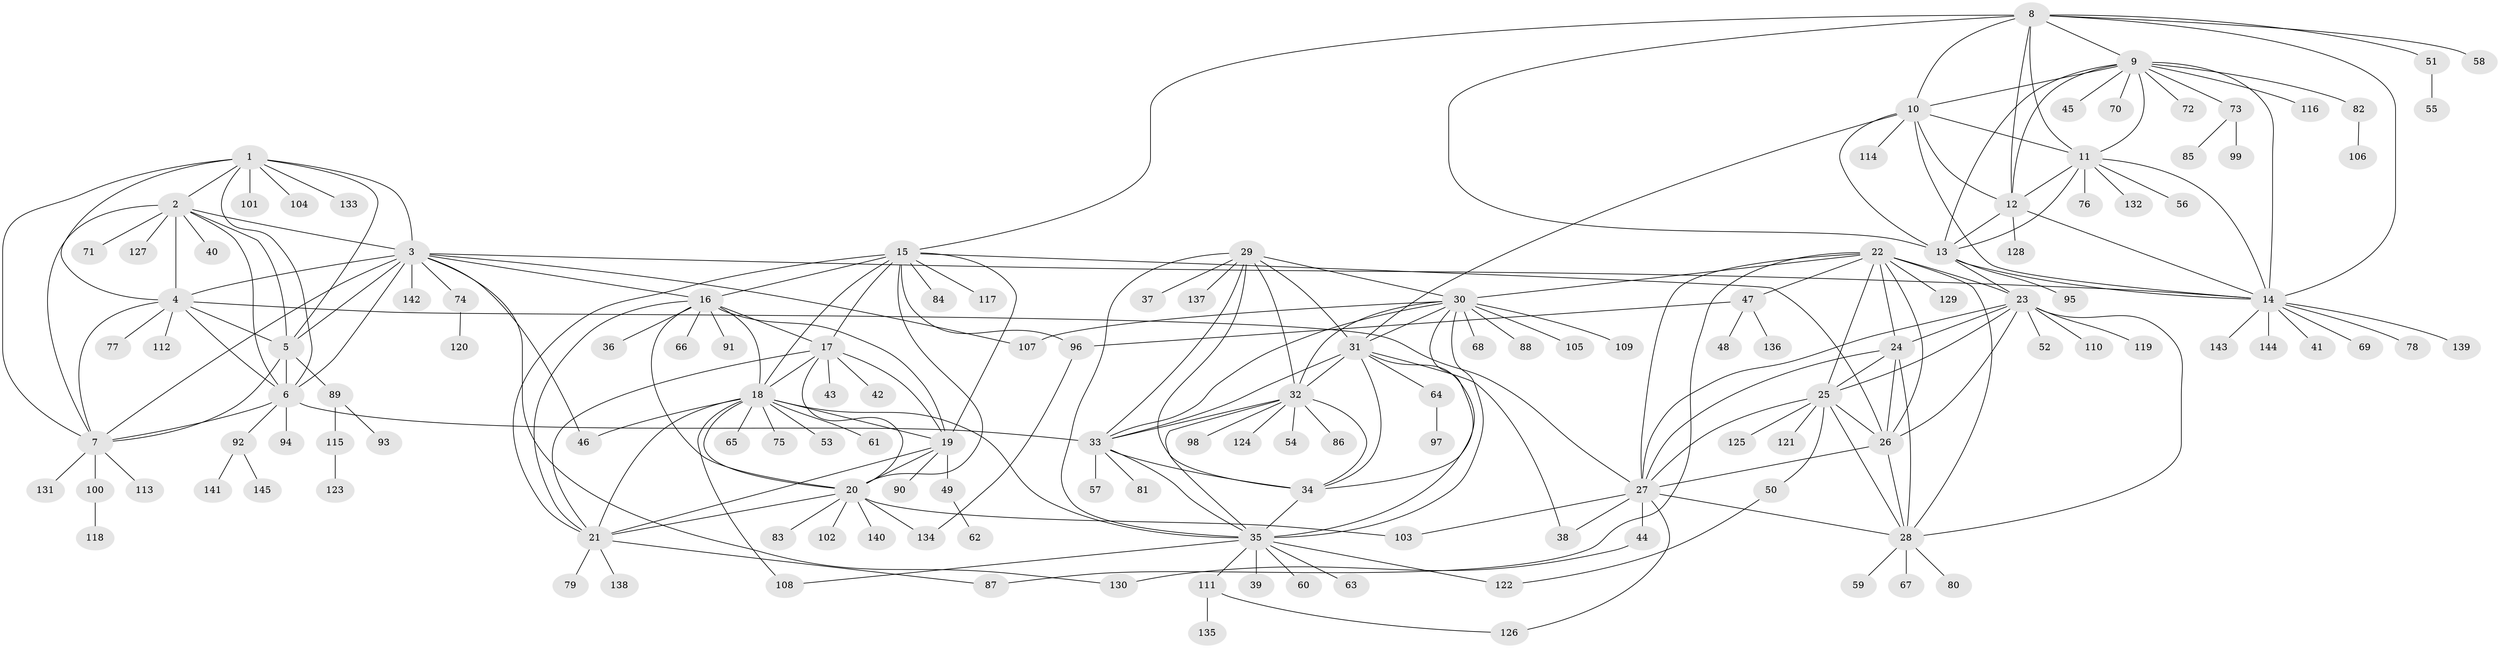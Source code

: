 // Generated by graph-tools (version 1.1) at 2025/37/03/09/25 02:37:41]
// undirected, 145 vertices, 236 edges
graph export_dot {
graph [start="1"]
  node [color=gray90,style=filled];
  1;
  2;
  3;
  4;
  5;
  6;
  7;
  8;
  9;
  10;
  11;
  12;
  13;
  14;
  15;
  16;
  17;
  18;
  19;
  20;
  21;
  22;
  23;
  24;
  25;
  26;
  27;
  28;
  29;
  30;
  31;
  32;
  33;
  34;
  35;
  36;
  37;
  38;
  39;
  40;
  41;
  42;
  43;
  44;
  45;
  46;
  47;
  48;
  49;
  50;
  51;
  52;
  53;
  54;
  55;
  56;
  57;
  58;
  59;
  60;
  61;
  62;
  63;
  64;
  65;
  66;
  67;
  68;
  69;
  70;
  71;
  72;
  73;
  74;
  75;
  76;
  77;
  78;
  79;
  80;
  81;
  82;
  83;
  84;
  85;
  86;
  87;
  88;
  89;
  90;
  91;
  92;
  93;
  94;
  95;
  96;
  97;
  98;
  99;
  100;
  101;
  102;
  103;
  104;
  105;
  106;
  107;
  108;
  109;
  110;
  111;
  112;
  113;
  114;
  115;
  116;
  117;
  118;
  119;
  120;
  121;
  122;
  123;
  124;
  125;
  126;
  127;
  128;
  129;
  130;
  131;
  132;
  133;
  134;
  135;
  136;
  137;
  138;
  139;
  140;
  141;
  142;
  143;
  144;
  145;
  1 -- 2;
  1 -- 3;
  1 -- 4;
  1 -- 5;
  1 -- 6;
  1 -- 7;
  1 -- 101;
  1 -- 104;
  1 -- 133;
  2 -- 3;
  2 -- 4;
  2 -- 5;
  2 -- 6;
  2 -- 7;
  2 -- 40;
  2 -- 71;
  2 -- 127;
  3 -- 4;
  3 -- 5;
  3 -- 6;
  3 -- 7;
  3 -- 14;
  3 -- 16;
  3 -- 46;
  3 -- 74;
  3 -- 107;
  3 -- 130;
  3 -- 142;
  4 -- 5;
  4 -- 6;
  4 -- 7;
  4 -- 27;
  4 -- 77;
  4 -- 112;
  5 -- 6;
  5 -- 7;
  5 -- 89;
  6 -- 7;
  6 -- 33;
  6 -- 92;
  6 -- 94;
  7 -- 100;
  7 -- 113;
  7 -- 131;
  8 -- 9;
  8 -- 10;
  8 -- 11;
  8 -- 12;
  8 -- 13;
  8 -- 14;
  8 -- 15;
  8 -- 51;
  8 -- 58;
  9 -- 10;
  9 -- 11;
  9 -- 12;
  9 -- 13;
  9 -- 14;
  9 -- 45;
  9 -- 70;
  9 -- 72;
  9 -- 73;
  9 -- 82;
  9 -- 116;
  10 -- 11;
  10 -- 12;
  10 -- 13;
  10 -- 14;
  10 -- 31;
  10 -- 114;
  11 -- 12;
  11 -- 13;
  11 -- 14;
  11 -- 56;
  11 -- 76;
  11 -- 132;
  12 -- 13;
  12 -- 14;
  12 -- 128;
  13 -- 14;
  13 -- 23;
  13 -- 95;
  14 -- 41;
  14 -- 69;
  14 -- 78;
  14 -- 139;
  14 -- 143;
  14 -- 144;
  15 -- 16;
  15 -- 17;
  15 -- 18;
  15 -- 19;
  15 -- 20;
  15 -- 21;
  15 -- 26;
  15 -- 84;
  15 -- 96;
  15 -- 117;
  16 -- 17;
  16 -- 18;
  16 -- 19;
  16 -- 20;
  16 -- 21;
  16 -- 36;
  16 -- 66;
  16 -- 91;
  17 -- 18;
  17 -- 19;
  17 -- 20;
  17 -- 21;
  17 -- 42;
  17 -- 43;
  18 -- 19;
  18 -- 20;
  18 -- 21;
  18 -- 35;
  18 -- 46;
  18 -- 53;
  18 -- 61;
  18 -- 65;
  18 -- 75;
  18 -- 108;
  19 -- 20;
  19 -- 21;
  19 -- 49;
  19 -- 90;
  20 -- 21;
  20 -- 83;
  20 -- 102;
  20 -- 103;
  20 -- 134;
  20 -- 140;
  21 -- 79;
  21 -- 87;
  21 -- 138;
  22 -- 23;
  22 -- 24;
  22 -- 25;
  22 -- 26;
  22 -- 27;
  22 -- 28;
  22 -- 30;
  22 -- 47;
  22 -- 87;
  22 -- 129;
  23 -- 24;
  23 -- 25;
  23 -- 26;
  23 -- 27;
  23 -- 28;
  23 -- 52;
  23 -- 110;
  23 -- 119;
  24 -- 25;
  24 -- 26;
  24 -- 27;
  24 -- 28;
  25 -- 26;
  25 -- 27;
  25 -- 28;
  25 -- 50;
  25 -- 121;
  25 -- 125;
  26 -- 27;
  26 -- 28;
  27 -- 28;
  27 -- 38;
  27 -- 44;
  27 -- 103;
  27 -- 126;
  28 -- 59;
  28 -- 67;
  28 -- 80;
  29 -- 30;
  29 -- 31;
  29 -- 32;
  29 -- 33;
  29 -- 34;
  29 -- 35;
  29 -- 37;
  29 -- 137;
  30 -- 31;
  30 -- 32;
  30 -- 33;
  30 -- 34;
  30 -- 35;
  30 -- 68;
  30 -- 88;
  30 -- 105;
  30 -- 107;
  30 -- 109;
  31 -- 32;
  31 -- 33;
  31 -- 34;
  31 -- 35;
  31 -- 38;
  31 -- 64;
  32 -- 33;
  32 -- 34;
  32 -- 35;
  32 -- 54;
  32 -- 86;
  32 -- 98;
  32 -- 124;
  33 -- 34;
  33 -- 35;
  33 -- 57;
  33 -- 81;
  34 -- 35;
  35 -- 39;
  35 -- 60;
  35 -- 63;
  35 -- 108;
  35 -- 111;
  35 -- 122;
  44 -- 130;
  47 -- 48;
  47 -- 96;
  47 -- 136;
  49 -- 62;
  50 -- 122;
  51 -- 55;
  64 -- 97;
  73 -- 85;
  73 -- 99;
  74 -- 120;
  82 -- 106;
  89 -- 93;
  89 -- 115;
  92 -- 141;
  92 -- 145;
  96 -- 134;
  100 -- 118;
  111 -- 126;
  111 -- 135;
  115 -- 123;
}
